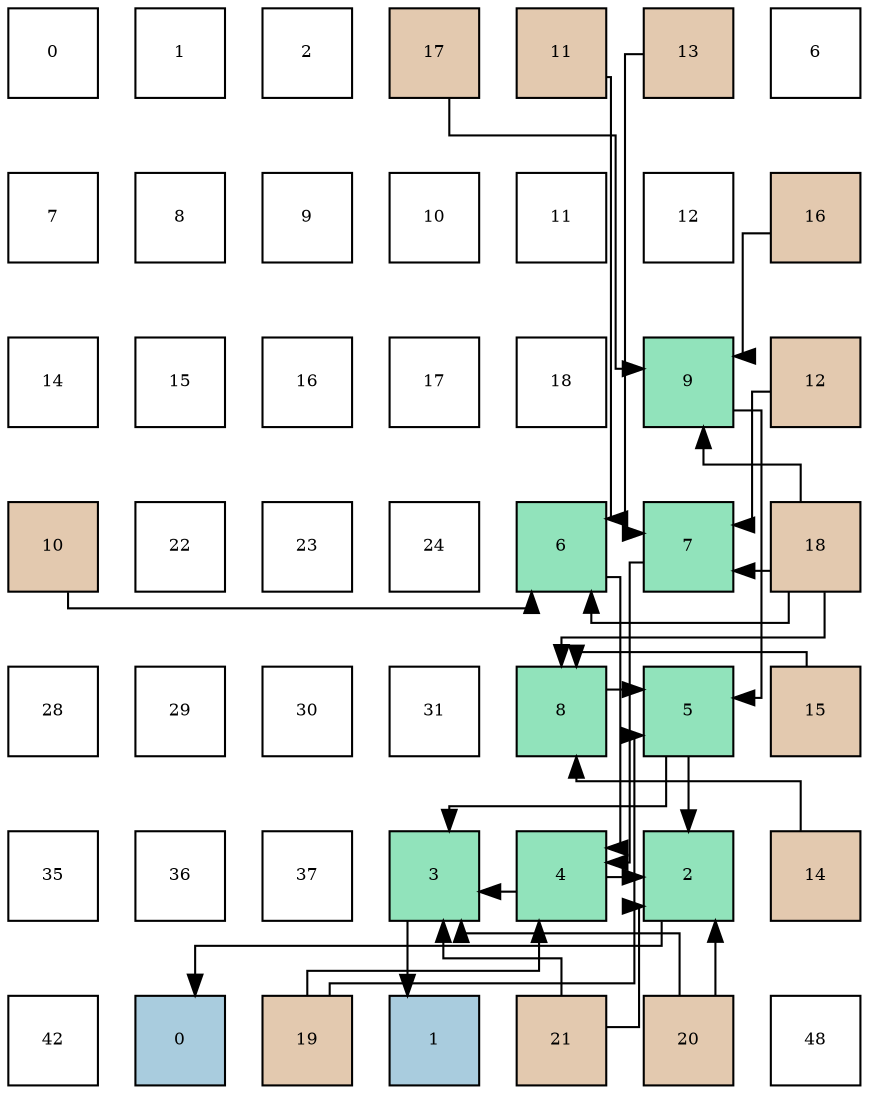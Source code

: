 digraph layout{
 rankdir=TB;
 splines=ortho;
 node [style=filled shape=square fixedsize=true width=0.6];
0[label="0", fontsize=8, fillcolor="#ffffff"];
1[label="1", fontsize=8, fillcolor="#ffffff"];
2[label="2", fontsize=8, fillcolor="#ffffff"];
3[label="17", fontsize=8, fillcolor="#e3c9af"];
4[label="11", fontsize=8, fillcolor="#e3c9af"];
5[label="13", fontsize=8, fillcolor="#e3c9af"];
6[label="6", fontsize=8, fillcolor="#ffffff"];
7[label="7", fontsize=8, fillcolor="#ffffff"];
8[label="8", fontsize=8, fillcolor="#ffffff"];
9[label="9", fontsize=8, fillcolor="#ffffff"];
10[label="10", fontsize=8, fillcolor="#ffffff"];
11[label="11", fontsize=8, fillcolor="#ffffff"];
12[label="12", fontsize=8, fillcolor="#ffffff"];
13[label="16", fontsize=8, fillcolor="#e3c9af"];
14[label="14", fontsize=8, fillcolor="#ffffff"];
15[label="15", fontsize=8, fillcolor="#ffffff"];
16[label="16", fontsize=8, fillcolor="#ffffff"];
17[label="17", fontsize=8, fillcolor="#ffffff"];
18[label="18", fontsize=8, fillcolor="#ffffff"];
19[label="9", fontsize=8, fillcolor="#91e3bb"];
20[label="12", fontsize=8, fillcolor="#e3c9af"];
21[label="10", fontsize=8, fillcolor="#e3c9af"];
22[label="22", fontsize=8, fillcolor="#ffffff"];
23[label="23", fontsize=8, fillcolor="#ffffff"];
24[label="24", fontsize=8, fillcolor="#ffffff"];
25[label="6", fontsize=8, fillcolor="#91e3bb"];
26[label="7", fontsize=8, fillcolor="#91e3bb"];
27[label="18", fontsize=8, fillcolor="#e3c9af"];
28[label="28", fontsize=8, fillcolor="#ffffff"];
29[label="29", fontsize=8, fillcolor="#ffffff"];
30[label="30", fontsize=8, fillcolor="#ffffff"];
31[label="31", fontsize=8, fillcolor="#ffffff"];
32[label="8", fontsize=8, fillcolor="#91e3bb"];
33[label="5", fontsize=8, fillcolor="#91e3bb"];
34[label="15", fontsize=8, fillcolor="#e3c9af"];
35[label="35", fontsize=8, fillcolor="#ffffff"];
36[label="36", fontsize=8, fillcolor="#ffffff"];
37[label="37", fontsize=8, fillcolor="#ffffff"];
38[label="3", fontsize=8, fillcolor="#91e3bb"];
39[label="4", fontsize=8, fillcolor="#91e3bb"];
40[label="2", fontsize=8, fillcolor="#91e3bb"];
41[label="14", fontsize=8, fillcolor="#e3c9af"];
42[label="42", fontsize=8, fillcolor="#ffffff"];
43[label="0", fontsize=8, fillcolor="#a9ccde"];
44[label="19", fontsize=8, fillcolor="#e3c9af"];
45[label="1", fontsize=8, fillcolor="#a9ccde"];
46[label="21", fontsize=8, fillcolor="#e3c9af"];
47[label="20", fontsize=8, fillcolor="#e3c9af"];
48[label="48", fontsize=8, fillcolor="#ffffff"];
edge [constraint=false, style=vis];40 -> 43;
38 -> 45;
39 -> 40;
39 -> 38;
33 -> 40;
33 -> 38;
25 -> 39;
26 -> 39;
32 -> 33;
19 -> 33;
21 -> 25;
4 -> 25;
20 -> 26;
5 -> 26;
41 -> 32;
34 -> 32;
13 -> 19;
3 -> 19;
27 -> 25;
27 -> 26;
27 -> 32;
27 -> 19;
44 -> 39;
44 -> 33;
47 -> 40;
47 -> 38;
46 -> 40;
46 -> 38;
edge [constraint=true, style=invis];
0 -> 7 -> 14 -> 21 -> 28 -> 35 -> 42;
1 -> 8 -> 15 -> 22 -> 29 -> 36 -> 43;
2 -> 9 -> 16 -> 23 -> 30 -> 37 -> 44;
3 -> 10 -> 17 -> 24 -> 31 -> 38 -> 45;
4 -> 11 -> 18 -> 25 -> 32 -> 39 -> 46;
5 -> 12 -> 19 -> 26 -> 33 -> 40 -> 47;
6 -> 13 -> 20 -> 27 -> 34 -> 41 -> 48;
rank = same {0 -> 1 -> 2 -> 3 -> 4 -> 5 -> 6};
rank = same {7 -> 8 -> 9 -> 10 -> 11 -> 12 -> 13};
rank = same {14 -> 15 -> 16 -> 17 -> 18 -> 19 -> 20};
rank = same {21 -> 22 -> 23 -> 24 -> 25 -> 26 -> 27};
rank = same {28 -> 29 -> 30 -> 31 -> 32 -> 33 -> 34};
rank = same {35 -> 36 -> 37 -> 38 -> 39 -> 40 -> 41};
rank = same {42 -> 43 -> 44 -> 45 -> 46 -> 47 -> 48};
}